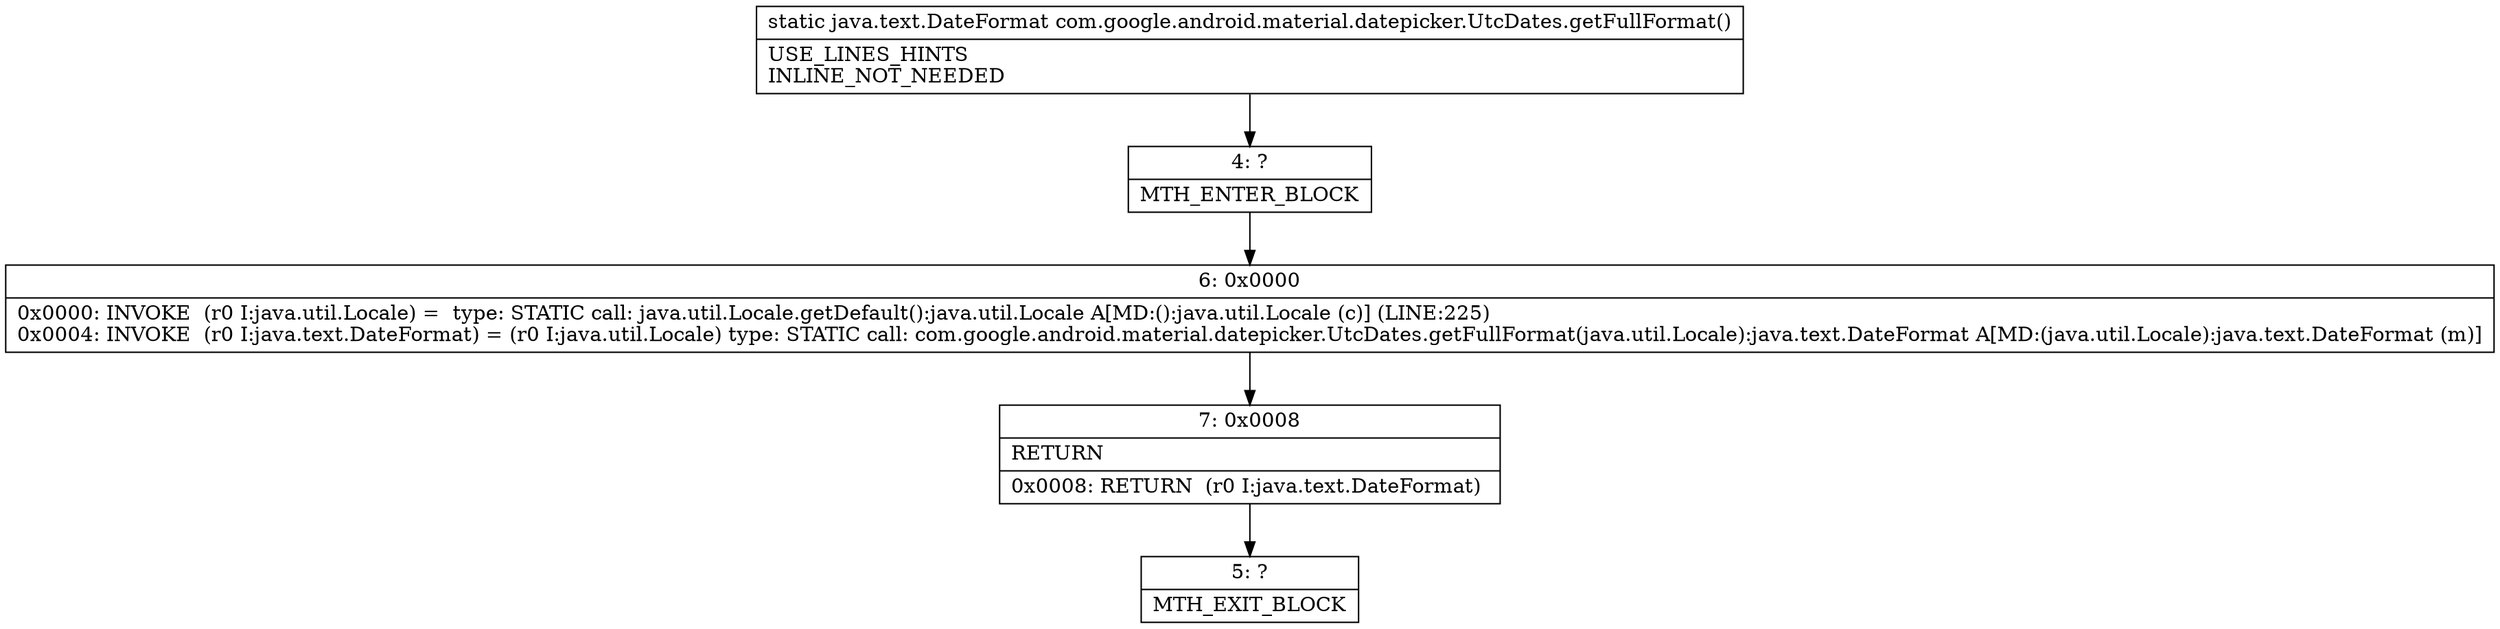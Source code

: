 digraph "CFG forcom.google.android.material.datepicker.UtcDates.getFullFormat()Ljava\/text\/DateFormat;" {
Node_4 [shape=record,label="{4\:\ ?|MTH_ENTER_BLOCK\l}"];
Node_6 [shape=record,label="{6\:\ 0x0000|0x0000: INVOKE  (r0 I:java.util.Locale) =  type: STATIC call: java.util.Locale.getDefault():java.util.Locale A[MD:():java.util.Locale (c)] (LINE:225)\l0x0004: INVOKE  (r0 I:java.text.DateFormat) = (r0 I:java.util.Locale) type: STATIC call: com.google.android.material.datepicker.UtcDates.getFullFormat(java.util.Locale):java.text.DateFormat A[MD:(java.util.Locale):java.text.DateFormat (m)]\l}"];
Node_7 [shape=record,label="{7\:\ 0x0008|RETURN\l|0x0008: RETURN  (r0 I:java.text.DateFormat) \l}"];
Node_5 [shape=record,label="{5\:\ ?|MTH_EXIT_BLOCK\l}"];
MethodNode[shape=record,label="{static java.text.DateFormat com.google.android.material.datepicker.UtcDates.getFullFormat()  | USE_LINES_HINTS\lINLINE_NOT_NEEDED\l}"];
MethodNode -> Node_4;Node_4 -> Node_6;
Node_6 -> Node_7;
Node_7 -> Node_5;
}

